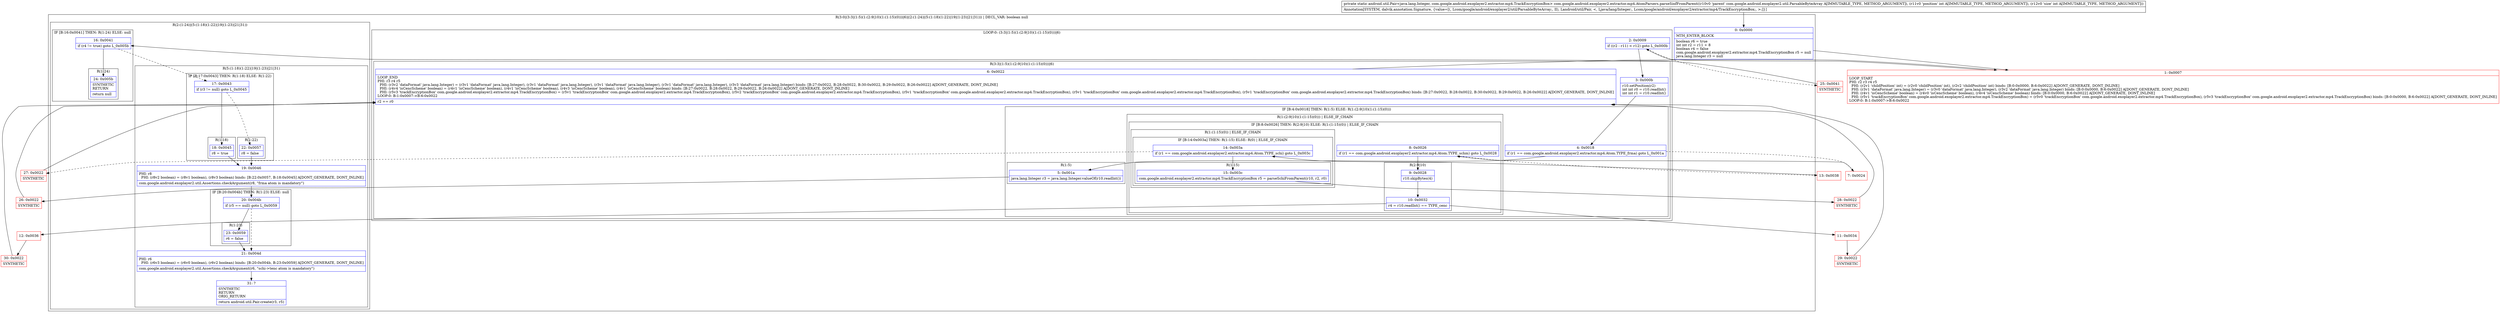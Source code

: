 digraph "CFG forcom.google.android.exoplayer2.extractor.mp4.AtomParsers.parseSinfFromParent(Lcom\/google\/android\/exoplayer2\/util\/ParsableByteArray;II)Landroid\/util\/Pair;" {
subgraph cluster_Region_155230226 {
label = "R(3:0|(3:3|(1:5)(1:(2:9|10)(1:(1:15)(0)))|6)|(2:(1:24)|(5:(1:18)(1:22)|19|(1:23)|21|31))) | DECL_VAR: boolean null\l";
node [shape=record,color=blue];
Node_0 [shape=record,label="{0\:\ 0x0000|MTH_ENTER_BLOCK\l|boolean r6 = true\lint int r2 = r11 + 8\lboolean r4 = false\lcom.google.android.exoplayer2.extractor.mp4.TrackEncryptionBox r5 = null\ljava.lang.Integer r3 = null\l}"];
subgraph cluster_LoopRegion_689468745 {
label = "LOOP:0: (3:3|(1:5)(1:(2:9|10)(1:(1:15)(0)))|6)";
node [shape=record,color=blue];
Node_2 [shape=record,label="{2\:\ 0x0009|if ((r2 \- r11) \< r12) goto L_0x000b\l}"];
subgraph cluster_Region_626262465 {
label = "R(3:3|(1:5)(1:(2:9|10)(1:(1:15)(0)))|6)";
node [shape=record,color=blue];
Node_3 [shape=record,label="{3\:\ 0x000b|r10.setPosition(r2)\lint int r0 = r10.readInt()\lint int r1 = r10.readInt()\l}"];
subgraph cluster_IfRegion_1283856077 {
label = "IF [B:4:0x0018] THEN: R(1:5) ELSE: R(1:(2:9|10)(1:(1:15)(0)))";
node [shape=record,color=blue];
Node_4 [shape=record,label="{4\:\ 0x0018|if (r1 == com.google.android.exoplayer2.extractor.mp4.Atom.TYPE_frma) goto L_0x001a\l}"];
subgraph cluster_Region_1955100816 {
label = "R(1:5)";
node [shape=record,color=blue];
Node_5 [shape=record,label="{5\:\ 0x001a|java.lang.Integer r3 = java.lang.Integer.valueOf(r10.readInt())\l}"];
}
subgraph cluster_Region_1205570468 {
label = "R(1:(2:9|10)(1:(1:15)(0))) | ELSE_IF_CHAIN\l";
node [shape=record,color=blue];
subgraph cluster_IfRegion_1672750132 {
label = "IF [B:8:0x0026] THEN: R(2:9|10) ELSE: R(1:(1:15)(0)) | ELSE_IF_CHAIN\l";
node [shape=record,color=blue];
Node_8 [shape=record,label="{8\:\ 0x0026|if (r1 == com.google.android.exoplayer2.extractor.mp4.Atom.TYPE_schm) goto L_0x0028\l}"];
subgraph cluster_Region_439840288 {
label = "R(2:9|10)";
node [shape=record,color=blue];
Node_9 [shape=record,label="{9\:\ 0x0028|r10.skipBytes(4)\l}"];
Node_10 [shape=record,label="{10\:\ 0x0032|r4 = r10.readInt() == TYPE_cenc\l}"];
}
subgraph cluster_Region_1228844040 {
label = "R(1:(1:15)(0)) | ELSE_IF_CHAIN\l";
node [shape=record,color=blue];
subgraph cluster_IfRegion_206519239 {
label = "IF [B:14:0x003a] THEN: R(1:15) ELSE: R(0) | ELSE_IF_CHAIN\l";
node [shape=record,color=blue];
Node_14 [shape=record,label="{14\:\ 0x003a|if (r1 == com.google.android.exoplayer2.extractor.mp4.Atom.TYPE_schi) goto L_0x003c\l}"];
subgraph cluster_Region_357735804 {
label = "R(1:15)";
node [shape=record,color=blue];
Node_15 [shape=record,label="{15\:\ 0x003c|com.google.android.exoplayer2.extractor.mp4.TrackEncryptionBox r5 = parseSchiFromParent(r10, r2, r0)\l}"];
}
subgraph cluster_Region_196234395 {
label = "R(0)";
node [shape=record,color=blue];
}
}
}
}
}
}
Node_6 [shape=record,label="{6\:\ 0x0022|LOOP_END\lPHI: r3 r4 r5 \l  PHI: (r3v2 'dataFormat' java.lang.Integer) = (r3v1 'dataFormat' java.lang.Integer), (r3v1 'dataFormat' java.lang.Integer), (r3v1 'dataFormat' java.lang.Integer), (r3v1 'dataFormat' java.lang.Integer), (r3v3 'dataFormat' java.lang.Integer) binds: [B:27:0x0022, B:28:0x0022, B:30:0x0022, B:29:0x0022, B:26:0x0022] A[DONT_GENERATE, DONT_INLINE]\l  PHI: (r4v4 'isCencScheme' boolean) = (r4v1 'isCencScheme' boolean), (r4v1 'isCencScheme' boolean), (r4v3 'isCencScheme' boolean), (r4v1 'isCencScheme' boolean) binds: [B:27:0x0022, B:28:0x0022, B:29:0x0022, B:26:0x0022] A[DONT_GENERATE, DONT_INLINE]\l  PHI: (r5v3 'trackEncryptionBox' com.google.android.exoplayer2.extractor.mp4.TrackEncryptionBox) = (r5v1 'trackEncryptionBox' com.google.android.exoplayer2.extractor.mp4.TrackEncryptionBox), (r5v2 'trackEncryptionBox' com.google.android.exoplayer2.extractor.mp4.TrackEncryptionBox), (r5v1 'trackEncryptionBox' com.google.android.exoplayer2.extractor.mp4.TrackEncryptionBox), (r5v1 'trackEncryptionBox' com.google.android.exoplayer2.extractor.mp4.TrackEncryptionBox), (r5v1 'trackEncryptionBox' com.google.android.exoplayer2.extractor.mp4.TrackEncryptionBox) binds: [B:27:0x0022, B:28:0x0022, B:30:0x0022, B:29:0x0022, B:26:0x0022] A[DONT_GENERATE, DONT_INLINE]\lLOOP:0: B:1:0x0007\-\>B:6:0x0022\l|r2 += r0\l}"];
}
}
subgraph cluster_Region_834788436 {
label = "R(2:(1:24)|(5:(1:18)(1:22)|19|(1:23)|21|31))";
node [shape=record,color=blue];
subgraph cluster_IfRegion_535309998 {
label = "IF [B:16:0x0041] THEN: R(1:24) ELSE: null";
node [shape=record,color=blue];
Node_16 [shape=record,label="{16\:\ 0x0041|if (r4 != true) goto L_0x005b\l}"];
subgraph cluster_Region_719120227 {
label = "R(1:24)";
node [shape=record,color=blue];
Node_24 [shape=record,label="{24\:\ 0x005b|SYNTHETIC\lRETURN\l|return null\l}"];
}
}
subgraph cluster_Region_611677165 {
label = "R(5:(1:18)(1:22)|19|(1:23)|21|31)";
node [shape=record,color=blue];
subgraph cluster_IfRegion_1441750607 {
label = "IF [B:17:0x0043] THEN: R(1:18) ELSE: R(1:22)";
node [shape=record,color=blue];
Node_17 [shape=record,label="{17\:\ 0x0043|if (r3 != null) goto L_0x0045\l}"];
subgraph cluster_Region_2080222682 {
label = "R(1:18)";
node [shape=record,color=blue];
Node_18 [shape=record,label="{18\:\ 0x0045|r8 = true\l}"];
}
subgraph cluster_Region_187471618 {
label = "R(1:22)";
node [shape=record,color=blue];
Node_22 [shape=record,label="{22\:\ 0x0057|r8 = false\l}"];
}
}
Node_19 [shape=record,label="{19\:\ 0x0046|PHI: r8 \l  PHI: (r8v2 boolean) = (r8v1 boolean), (r8v3 boolean) binds: [B:22:0x0057, B:18:0x0045] A[DONT_GENERATE, DONT_INLINE]\l|com.google.android.exoplayer2.util.Assertions.checkArgument(r8, \"frma atom is mandatory\")\l}"];
subgraph cluster_IfRegion_1974510119 {
label = "IF [B:20:0x004b] THEN: R(1:23) ELSE: null";
node [shape=record,color=blue];
Node_20 [shape=record,label="{20\:\ 0x004b|if (r5 == null) goto L_0x0059\l}"];
subgraph cluster_Region_1810559885 {
label = "R(1:23)";
node [shape=record,color=blue];
Node_23 [shape=record,label="{23\:\ 0x0059|r6 = false\l}"];
}
}
Node_21 [shape=record,label="{21\:\ 0x004d|PHI: r6 \l  PHI: (r6v3 boolean) = (r6v0 boolean), (r6v2 boolean) binds: [B:20:0x004b, B:23:0x0059] A[DONT_GENERATE, DONT_INLINE]\l|com.google.android.exoplayer2.util.Assertions.checkArgument(r6, \"schi\-\>tenc atom is mandatory\")\l}"];
Node_31 [shape=record,label="{31\:\ ?|SYNTHETIC\lRETURN\lORIG_RETURN\l|return android.util.Pair.create(r3, r5)\l}"];
}
}
}
Node_1 [shape=record,color=red,label="{1\:\ 0x0007|LOOP_START\lPHI: r2 r3 r4 r5 \l  PHI: (r2v1 'childPosition' int) = (r2v0 'childPosition' int), (r2v2 'childPosition' int) binds: [B:0:0x0000, B:6:0x0022] A[DONT_GENERATE, DONT_INLINE]\l  PHI: (r3v1 'dataFormat' java.lang.Integer) = (r3v0 'dataFormat' java.lang.Integer), (r3v2 'dataFormat' java.lang.Integer) binds: [B:0:0x0000, B:6:0x0022] A[DONT_GENERATE, DONT_INLINE]\l  PHI: (r4v1 'isCencScheme' boolean) = (r4v0 'isCencScheme' boolean), (r4v4 'isCencScheme' boolean) binds: [B:0:0x0000, B:6:0x0022] A[DONT_GENERATE, DONT_INLINE]\l  PHI: (r5v1 'trackEncryptionBox' com.google.android.exoplayer2.extractor.mp4.TrackEncryptionBox) = (r5v0 'trackEncryptionBox' com.google.android.exoplayer2.extractor.mp4.TrackEncryptionBox), (r5v3 'trackEncryptionBox' com.google.android.exoplayer2.extractor.mp4.TrackEncryptionBox) binds: [B:0:0x0000, B:6:0x0022] A[DONT_GENERATE, DONT_INLINE]\lLOOP:0: B:1:0x0007\-\>B:6:0x0022\l}"];
Node_7 [shape=record,color=red,label="{7\:\ 0x0024}"];
Node_11 [shape=record,color=red,label="{11\:\ 0x0034}"];
Node_12 [shape=record,color=red,label="{12\:\ 0x0036}"];
Node_13 [shape=record,color=red,label="{13\:\ 0x0038}"];
Node_25 [shape=record,color=red,label="{25\:\ 0x0041|SYNTHETIC\l}"];
Node_26 [shape=record,color=red,label="{26\:\ 0x0022|SYNTHETIC\l}"];
Node_27 [shape=record,color=red,label="{27\:\ 0x0022|SYNTHETIC\l}"];
Node_28 [shape=record,color=red,label="{28\:\ 0x0022|SYNTHETIC\l}"];
Node_29 [shape=record,color=red,label="{29\:\ 0x0022|SYNTHETIC\l}"];
Node_30 [shape=record,color=red,label="{30\:\ 0x0022|SYNTHETIC\l}"];
MethodNode[shape=record,label="{private static android.util.Pair\<java.lang.Integer, com.google.android.exoplayer2.extractor.mp4.TrackEncryptionBox\> com.google.android.exoplayer2.extractor.mp4.AtomParsers.parseSinfFromParent((r10v0 'parent' com.google.android.exoplayer2.util.ParsableByteArray A[IMMUTABLE_TYPE, METHOD_ARGUMENT]), (r11v0 'position' int A[IMMUTABLE_TYPE, METHOD_ARGUMENT]), (r12v0 'size' int A[IMMUTABLE_TYPE, METHOD_ARGUMENT]))  | Annotation[SYSTEM, dalvik.annotation.Signature, \{value=[(, Lcom\/google\/android\/exoplayer2\/util\/ParsableByteArray;, II), Landroid\/util\/Pair, \<, Ljava\/lang\/Integer;, Lcom\/google\/android\/exoplayer2\/extractor\/mp4\/TrackEncryptionBox;, \>;]\}]\l}"];
MethodNode -> Node_0;
Node_0 -> Node_1;
Node_2 -> Node_3;
Node_2 -> Node_25[style=dashed];
Node_3 -> Node_4;
Node_4 -> Node_5;
Node_4 -> Node_7[style=dashed];
Node_5 -> Node_26;
Node_8 -> Node_9;
Node_8 -> Node_13[style=dashed];
Node_9 -> Node_10;
Node_10 -> Node_11;
Node_10 -> Node_12;
Node_14 -> Node_15;
Node_14 -> Node_27[style=dashed];
Node_15 -> Node_28;
Node_6 -> Node_1;
Node_16 -> Node_17[style=dashed];
Node_16 -> Node_24;
Node_17 -> Node_18;
Node_17 -> Node_22[style=dashed];
Node_18 -> Node_19;
Node_22 -> Node_19;
Node_19 -> Node_20;
Node_20 -> Node_21[style=dashed];
Node_20 -> Node_23;
Node_23 -> Node_21;
Node_21 -> Node_31;
Node_1 -> Node_2;
Node_7 -> Node_8;
Node_11 -> Node_29;
Node_12 -> Node_30;
Node_13 -> Node_14;
Node_25 -> Node_16;
Node_26 -> Node_6;
Node_27 -> Node_6;
Node_28 -> Node_6;
Node_29 -> Node_6;
Node_30 -> Node_6;
}

